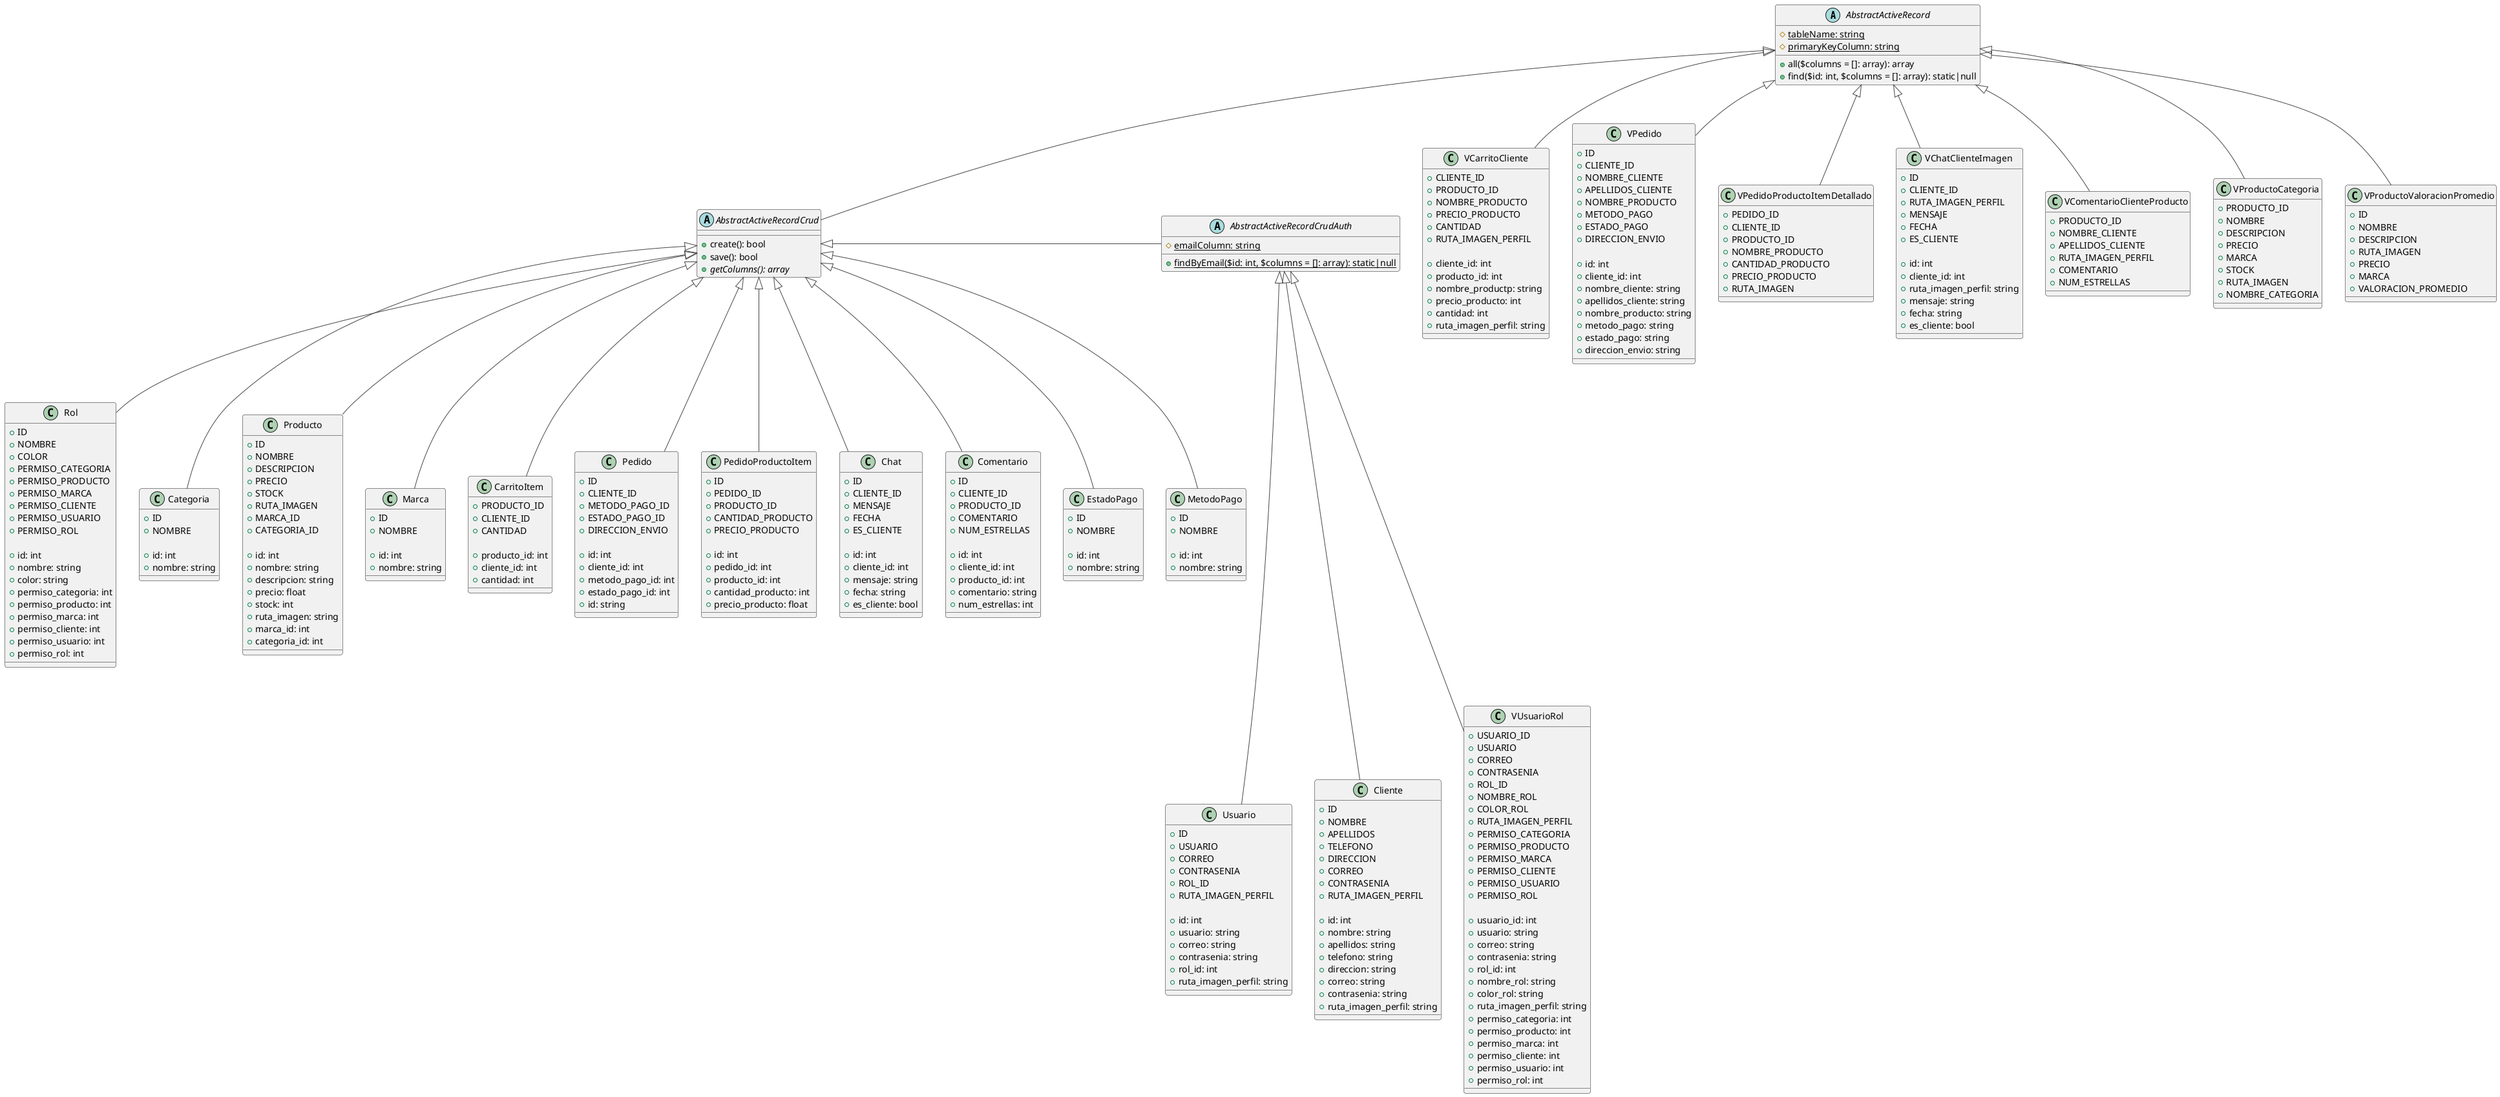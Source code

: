 @startuml
!theme vibrant

AbstractActiveRecord <|-- AbstractActiveRecordCrud
AbstractActiveRecordCrud <|- AbstractActiveRecordCrudAuth

AbstractActiveRecord <|-- VCarritoCliente
AbstractActiveRecord <|-- VPedido
AbstractActiveRecord <|-- VPedidoProductoItemDetallado
AbstractActiveRecord <|-- VChatClienteImagen
AbstractActiveRecord <|-- VComentarioClienteProducto
AbstractActiveRecord <|-- VProductoCategoria
AbstractActiveRecord <|-- VProductoValoracionPromedio

AbstractActiveRecordCrudAuth <|--- Usuario
AbstractActiveRecordCrudAuth <|--- Cliente
AbstractActiveRecordCrudAuth <|--- VUsuarioRol

AbstractActiveRecordCrud <|-- Rol
AbstractActiveRecordCrud <|-- Categoria
AbstractActiveRecordCrud <|-- Producto
AbstractActiveRecordCrud <|-- Marca
AbstractActiveRecordCrud <|-- CarritoItem
AbstractActiveRecordCrud <|-- Pedido
AbstractActiveRecordCrud <|-- PedidoProductoItem
AbstractActiveRecordCrud <|-- Chat
AbstractActiveRecordCrud <|-- Comentario
AbstractActiveRecordCrud <|-- EstadoPago
AbstractActiveRecordCrud <|-- MetodoPago

abstract class AbstractActiveRecord {
    # tableName: string {static}
    # primaryKeyColumn: string {static}

    + all($columns = []: array): array
    + find($id: int, $columns = []: array): static|null
}

abstract class AbstractActiveRecordCrud {
    + create(): bool
    + save(): bool
    + getColumns(): array {abstract}
}

abstract class AbstractActiveRecordCrudAuth {
    # emailColumn: string {static}
    + findByEmail($id: int, $columns = []: array): static|null {static}
}

class Usuario {
    + ID
    + USUARIO
    + CORREO
    + CONTRASENIA
    + ROL_ID
    + RUTA_IMAGEN_PERFIL

    + id: int
    + usuario: string
    + correo: string
    + contrasenia: string
    + rol_id: int
    + ruta_imagen_perfil: string
}

class Cliente {
    + ID
    + NOMBRE
    + APELLIDOS
    + TELEFONO
    + DIRECCION
    + CORREO
    + CONTRASENIA
    + RUTA_IMAGEN_PERFIL

    + id: int
    + nombre: string
    + apellidos: string
    + telefono: string
    + direccion: string
    + correo: string
    + contrasenia: string
    + ruta_imagen_perfil: string
}

class Rol {
    + ID
    + NOMBRE
    + COLOR
    + PERMISO_CATEGORIA
    + PERMISO_PRODUCTO
    + PERMISO_MARCA
    + PERMISO_CLIENTE
    + PERMISO_USUARIO
    + PERMISO_ROL

    + id: int
    + nombre: string
    + color: string
    + permiso_categoria: int
    + permiso_producto: int
    + permiso_marca: int
    + permiso_cliente: int
    + permiso_usuario: int
    + permiso_rol: int
}

class Producto {
    + ID
    + NOMBRE
    + DESCRIPCION
    + PRECIO
    + STOCK
    + RUTA_IMAGEN
    + MARCA_ID
    + CATEGORIA_ID

    + id: int
    + nombre: string
    + descripcion: string
    + precio: float
    + stock: int
    + ruta_imagen: string
    + marca_id: int
    + categoria_id: int
}

class Categoria {
    + ID
    + NOMBRE

    + id: int
    + nombre: string
}

class Marca {
    + ID
    + NOMBRE

    + id: int
    + nombre: string
}

class Pedido {
    + ID
    + CLIENTE_ID
    + METODO_PAGO_ID
    + ESTADO_PAGO_ID
    + DIRECCION_ENVIO

    + id: int
    + cliente_id: int
    + metodo_pago_id: int
    + estado_pago_id: int
    + id: string
}

class PedidoProductoItem {
    + ID
    + PEDIDO_ID
    + PRODUCTO_ID
    + CANTIDAD_PRODUCTO
    + PRECIO_PRODUCTO

    + id: int
    + pedido_id: int
    + producto_id: int
    + cantidad_producto: int
    + precio_producto: float
}

class CarritoItem {
    + PRODUCTO_ID
    + CLIENTE_ID
    + CANTIDAD

    + producto_id: int
    + cliente_id: int
    + cantidad: int
}

class Chat {
    + ID
    + CLIENTE_ID
    + MENSAJE
    + FECHA
    + ES_CLIENTE

    + id: int
    + cliente_id: int
    + mensaje: string
    + fecha: string
    + es_cliente: bool
}

class Comentario {
    + ID
    + CLIENTE_ID
    + PRODUCTO_ID
    + COMENTARIO
    + NUM_ESTRELLAS

    + id: int
    + cliente_id: int
    + producto_id: int
    + comentario: string
    + num_estrellas: int
}

class EstadoPago {
    + ID
    + NOMBRE

    + id: int
    + nombre: string
}

class MetodoPago {
    + ID
    + NOMBRE

    + id: int
    + nombre: string
}

class VUsuarioRol {
    + USUARIO_ID
    + USUARIO
    + CORREO
    + CONTRASENIA
    + ROL_ID
    + NOMBRE_ROL
    + COLOR_ROL
    + RUTA_IMAGEN_PERFIL
    + PERMISO_CATEGORIA
    + PERMISO_PRODUCTO
    + PERMISO_MARCA
    + PERMISO_CLIENTE
    + PERMISO_USUARIO
    + PERMISO_ROL

    + usuario_id: int
    + usuario: string
    + correo: string
    + contrasenia: string
    + rol_id: int
    + nombre_rol: string
    + color_rol: string
    + ruta_imagen_perfil: string
    + permiso_categoria: int
    + permiso_producto: int
    + permiso_marca: int
    + permiso_cliente: int
    + permiso_usuario: int
    + permiso_rol: int
}

class VCarritoCliente {
    + CLIENTE_ID
    + PRODUCTO_ID
    + NOMBRE_PRODUCTO
    + PRECIO_PRODUCTO
    + CANTIDAD
    + RUTA_IMAGEN_PERFIL

    + cliente_id: int
    + producto_id: int
    + nombre_productp: string
    + precio_producto: int
    + cantidad: int
    + ruta_imagen_perfil: string
}

class VPedido {
    + ID
    + CLIENTE_ID
    + NOMBRE_CLIENTE
    + APELLIDOS_CLIENTE
    + NOMBRE_PRODUCTO
    + METODO_PAGO
    + ESTADO_PAGO
    + DIRECCION_ENVIO

    + id: int
    + cliente_id: int
    + nombre_cliente: string
    + apellidos_cliente: string
    + nombre_producto: string
    + metodo_pago: string
    + estado_pago: string
    + direccion_envio: string
}

class VPedidoProductoItemDetallado {
    + PEDIDO_ID
    + CLIENTE_ID
    + PRODUCTO_ID
    + NOMBRE_PRODUCTO
    + CANTIDAD_PRODUCTO
    + PRECIO_PRODUCTO
    + RUTA_IMAGEN
}

class VChatClienteImagen {
    + ID
    + CLIENTE_ID
    + RUTA_IMAGEN_PERFIL
    + MENSAJE
    + FECHA
    + ES_CLIENTE

    + id: int
    + cliente_id: int
    + ruta_imagen_perfil: string
    + mensaje: string
    + fecha: string
    + es_cliente: bool
}

class VComentarioClienteProducto {
    + PRODUCTO_ID
    + NOMBRE_CLIENTE
    + APELLIDOS_CLIENTE
    + RUTA_IMAGEN_PERFIL
    + COMENTARIO
    + NUM_ESTRELLAS
}

class VProductoCategoria {
    + PRODUCTO_ID
    + NOMBRE
    + DESCRIPCION
    + PRECIO
    + MARCA
    + STOCK
    + RUTA_IMAGEN
    + NOMBRE_CATEGORIA
}

class VProductoValoracionPromedio {
    + ID
    + NOMBRE
    + DESCRIPCION
    + RUTA_IMAGEN
    + PRECIO
    + MARCA
    + VALORACION_PROMEDIO
}

@enduml